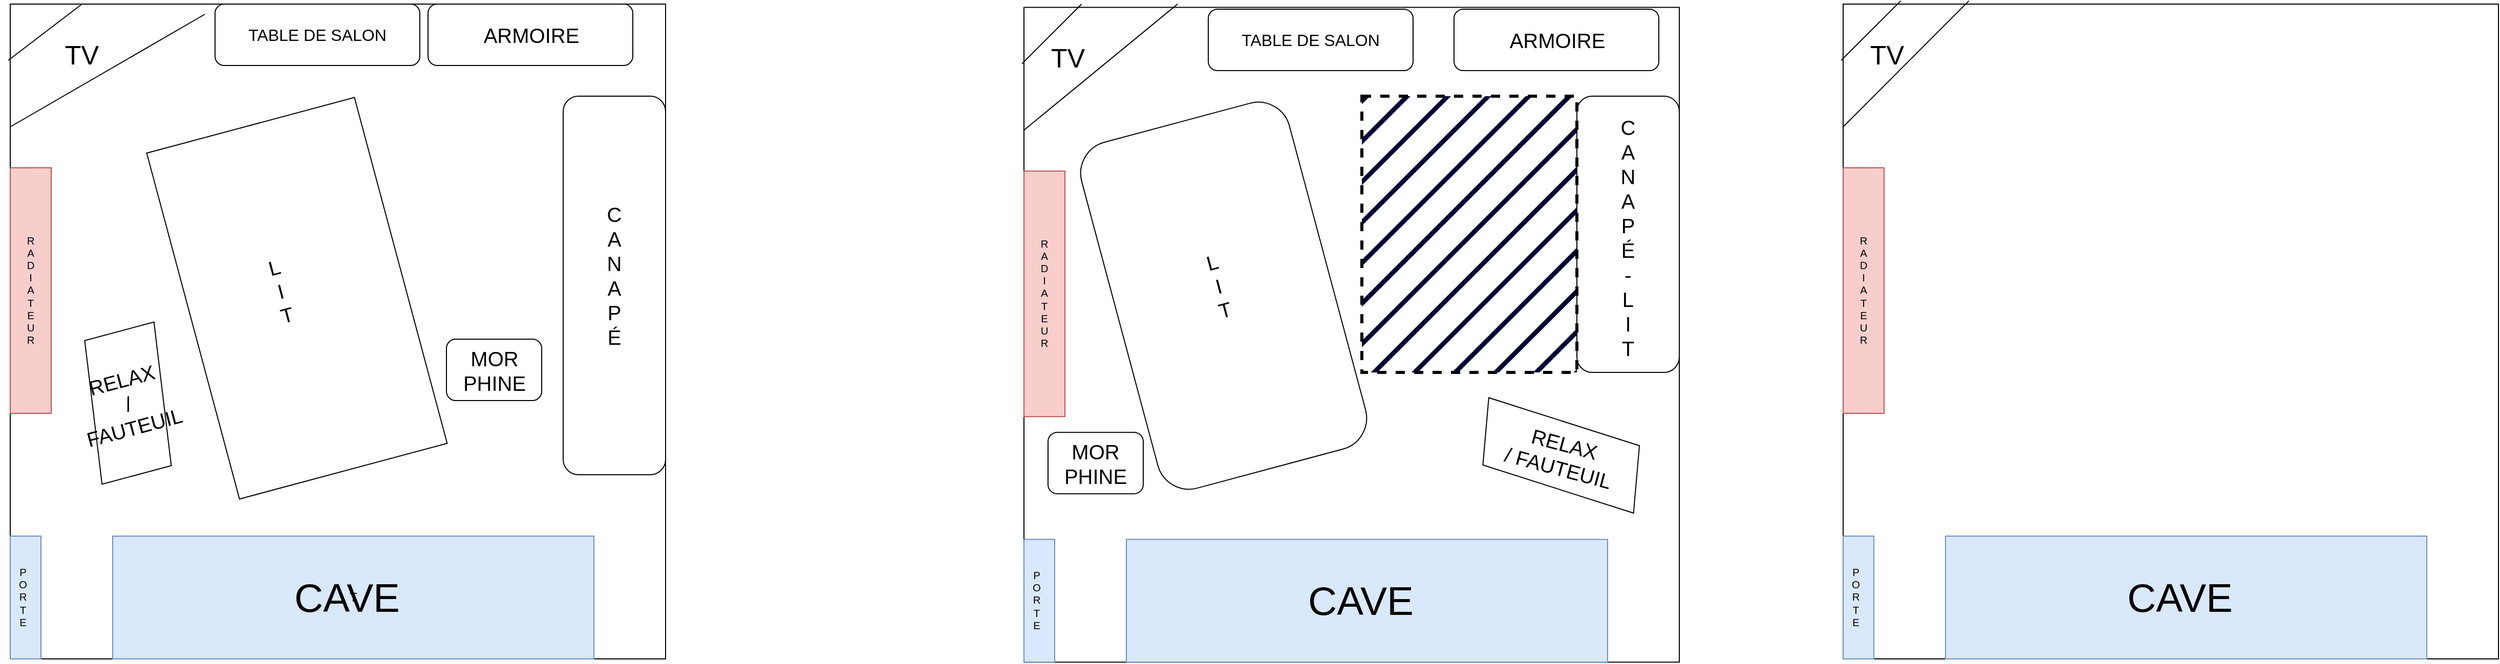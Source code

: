 <mxfile version="20.5.3" type="github">
  <diagram id="ERy5cmdqRieVJY0Wvs2K" name="Page-1">
    <mxGraphModel dx="1694" dy="1053" grid="1" gridSize="10" guides="1" tooltips="1" connect="1" arrows="1" fold="1" page="1" pageScale="1" pageWidth="850" pageHeight="1100" math="0" shadow="0">
      <root>
        <mxCell id="0" />
        <mxCell id="1" parent="0" />
        <mxCell id="TchNHPj4xIEFroDG848J-1" value="" style="whiteSpace=wrap;html=1;aspect=fixed;movable=0;resizable=0;rotatable=0;deletable=0;editable=0;connectable=0;" parent="1" vertex="1">
          <mxGeometry x="40" y="120" width="640" height="640" as="geometry" />
        </mxCell>
        <mxCell id="TchNHPj4xIEFroDG848J-2" value="" style="rounded=0;whiteSpace=wrap;html=1;fillColor=#dae8fc;strokeColor=#6c8ebf;" parent="1" vertex="1">
          <mxGeometry x="40" y="640" width="30" height="120" as="geometry" />
        </mxCell>
        <mxCell id="TchNHPj4xIEFroDG848J-3" value="T" style="rounded=0;whiteSpace=wrap;html=1;fillColor=#dae8fc;strokeColor=#6c8ebf;" parent="1" vertex="1">
          <mxGeometry x="140" y="640" width="470" height="120" as="geometry" />
        </mxCell>
        <mxCell id="TchNHPj4xIEFroDG848J-4" value="" style="rounded=0;whiteSpace=wrap;html=1;fillColor=#f8cecc;strokeColor=#b85450;" parent="1" vertex="1">
          <mxGeometry x="40" y="280" width="40" height="240" as="geometry" />
        </mxCell>
        <mxCell id="TchNHPj4xIEFroDG848J-6" value="" style="endArrow=none;html=1;rounded=0;" parent="1" edge="1">
          <mxGeometry width="50" height="50" relative="1" as="geometry">
            <mxPoint x="40" y="240" as="sourcePoint" />
            <mxPoint x="230" y="130" as="targetPoint" />
          </mxGeometry>
        </mxCell>
        <mxCell id="TchNHPj4xIEFroDG848J-10" value="" style="endArrow=none;html=1;rounded=0;exitX=-0.003;exitY=0.086;exitDx=0;exitDy=0;exitPerimeter=0;" parent="1" source="TchNHPj4xIEFroDG848J-1" edge="1">
          <mxGeometry width="50" height="50" relative="1" as="geometry">
            <mxPoint x="10" y="203.2" as="sourcePoint" />
            <mxPoint x="110" y="120" as="targetPoint" />
          </mxGeometry>
        </mxCell>
        <mxCell id="TchNHPj4xIEFroDG848J-11" value="&lt;font style=&quot;font-size: 26px;&quot;&gt;TV&lt;/font&gt;" style="text;html=1;strokeColor=none;fillColor=none;align=center;verticalAlign=middle;whiteSpace=wrap;rounded=0;" parent="1" vertex="1">
          <mxGeometry x="80" y="155" width="60" height="30" as="geometry" />
        </mxCell>
        <mxCell id="TchNHPj4xIEFroDG848J-26" value="&lt;font style=&quot;font-size: 38.9px;&quot;&gt;CAVE&lt;/font&gt;" style="text;html=1;strokeColor=none;fillColor=none;align=center;verticalAlign=middle;whiteSpace=wrap;rounded=0;fontSize=26;" parent="1" vertex="1">
          <mxGeometry x="274" y="686" width="190" height="30" as="geometry" />
        </mxCell>
        <mxCell id="TchNHPj4xIEFroDG848J-27" value="&lt;div style=&quot;font-size: 10.19px;&quot;&gt;&lt;font style=&quot;font-size: 10.19px;&quot;&gt;P&lt;/font&gt;&lt;/div&gt;&lt;div style=&quot;font-size: 10.19px;&quot;&gt;&lt;font style=&quot;font-size: 10.19px;&quot;&gt;O&lt;/font&gt;&lt;/div&gt;&lt;div style=&quot;font-size: 10.19px;&quot;&gt;&lt;font style=&quot;font-size: 10.19px;&quot;&gt;R&lt;/font&gt;&lt;/div&gt;&lt;div style=&quot;font-size: 10.19px;&quot;&gt;&lt;font style=&quot;font-size: 10.19px;&quot;&gt;T&lt;/font&gt;&lt;/div&gt;&lt;div style=&quot;font-size: 10.19px;&quot;&gt;&lt;font style=&quot;font-size: 10.19px;&quot;&gt;E&lt;/font&gt;&lt;/div&gt;" style="text;html=1;strokeColor=none;fillColor=none;align=center;verticalAlign=middle;whiteSpace=wrap;rounded=0;fontSize=38.9;" parent="1" vertex="1">
          <mxGeometry x="40" y="640" width="25" height="120" as="geometry" />
        </mxCell>
        <mxCell id="TchNHPj4xIEFroDG848J-28" value="&lt;div&gt;R&lt;/div&gt;&lt;div&gt;A&lt;/div&gt;&lt;div&gt;D&lt;/div&gt;&lt;div&gt;I&lt;/div&gt;&lt;div&gt;A&lt;/div&gt;&lt;div&gt;T&lt;/div&gt;&lt;div&gt;E&lt;/div&gt;&lt;div&gt;U&lt;/div&gt;&lt;div&gt;R&lt;br&gt;&lt;/div&gt;" style="text;html=1;strokeColor=none;fillColor=none;align=center;verticalAlign=middle;whiteSpace=wrap;rounded=0;fontSize=10.19;" parent="1" vertex="1">
          <mxGeometry x="30" y="385" width="60" height="30" as="geometry" />
        </mxCell>
        <mxCell id="TchNHPj4xIEFroDG848J-29" value="" style="whiteSpace=wrap;html=1;aspect=fixed;movable=0;resizable=0;rotatable=0;deletable=0;editable=0;connectable=0;" parent="1" vertex="1">
          <mxGeometry x="1030" y="123.2" width="640" height="640" as="geometry" />
        </mxCell>
        <mxCell id="TchNHPj4xIEFroDG848J-30" value="" style="rounded=0;whiteSpace=wrap;html=1;fillColor=#dae8fc;strokeColor=#6c8ebf;" parent="1" vertex="1">
          <mxGeometry x="1030" y="643.2" width="30" height="120" as="geometry" />
        </mxCell>
        <mxCell id="TchNHPj4xIEFroDG848J-31" value="" style="rounded=0;whiteSpace=wrap;html=1;fillColor=#dae8fc;strokeColor=#6c8ebf;" parent="1" vertex="1">
          <mxGeometry x="1130" y="643.2" width="470" height="120" as="geometry" />
        </mxCell>
        <mxCell id="TchNHPj4xIEFroDG848J-32" value="" style="rounded=0;whiteSpace=wrap;html=1;fillColor=#f8cecc;strokeColor=#b85450;" parent="1" vertex="1">
          <mxGeometry x="1030" y="283.2" width="40" height="240" as="geometry" />
        </mxCell>
        <mxCell id="TchNHPj4xIEFroDG848J-33" value="" style="endArrow=none;html=1;rounded=0;" parent="1" edge="1">
          <mxGeometry width="50" height="50" relative="1" as="geometry">
            <mxPoint x="1030" y="243.2" as="sourcePoint" />
            <mxPoint x="1180" y="120" as="targetPoint" />
          </mxGeometry>
        </mxCell>
        <mxCell id="TchNHPj4xIEFroDG848J-34" value="" style="endArrow=none;html=1;rounded=0;entryX=0.088;entryY=-0.005;entryDx=0;entryDy=0;entryPerimeter=0;exitX=-0.003;exitY=0.086;exitDx=0;exitDy=0;exitPerimeter=0;" parent="1" source="TchNHPj4xIEFroDG848J-29" target="TchNHPj4xIEFroDG848J-29" edge="1">
          <mxGeometry width="50" height="50" relative="1" as="geometry">
            <mxPoint x="1000" y="206.4" as="sourcePoint" />
            <mxPoint x="1122.88" y="83.2" as="targetPoint" />
          </mxGeometry>
        </mxCell>
        <mxCell id="TchNHPj4xIEFroDG848J-35" value="&lt;font style=&quot;font-size: 26px;&quot;&gt;TV&lt;/font&gt;" style="text;html=1;strokeColor=none;fillColor=none;align=center;verticalAlign=middle;whiteSpace=wrap;rounded=0;" parent="1" vertex="1">
          <mxGeometry x="1043" y="158.2" width="60" height="30" as="geometry" />
        </mxCell>
        <mxCell id="TchNHPj4xIEFroDG848J-36" value="&lt;font style=&quot;font-size: 38.9px;&quot;&gt;CAVE&lt;/font&gt;" style="text;html=1;strokeColor=none;fillColor=none;align=center;verticalAlign=middle;whiteSpace=wrap;rounded=0;fontSize=26;" parent="1" vertex="1">
          <mxGeometry x="1264" y="689.2" width="190" height="30" as="geometry" />
        </mxCell>
        <mxCell id="TchNHPj4xIEFroDG848J-37" value="&lt;div style=&quot;font-size: 10.19px;&quot;&gt;&lt;font style=&quot;font-size: 10.19px;&quot;&gt;P&lt;/font&gt;&lt;/div&gt;&lt;div style=&quot;font-size: 10.19px;&quot;&gt;&lt;font style=&quot;font-size: 10.19px;&quot;&gt;O&lt;/font&gt;&lt;/div&gt;&lt;div style=&quot;font-size: 10.19px;&quot;&gt;&lt;font style=&quot;font-size: 10.19px;&quot;&gt;R&lt;/font&gt;&lt;/div&gt;&lt;div style=&quot;font-size: 10.19px;&quot;&gt;&lt;font style=&quot;font-size: 10.19px;&quot;&gt;T&lt;/font&gt;&lt;/div&gt;&lt;div style=&quot;font-size: 10.19px;&quot;&gt;&lt;font style=&quot;font-size: 10.19px;&quot;&gt;E&lt;/font&gt;&lt;/div&gt;" style="text;html=1;strokeColor=none;fillColor=none;align=center;verticalAlign=middle;whiteSpace=wrap;rounded=0;fontSize=38.9;" parent="1" vertex="1">
          <mxGeometry x="1030" y="643.2" width="25" height="120" as="geometry" />
        </mxCell>
        <mxCell id="TchNHPj4xIEFroDG848J-38" value="&lt;div&gt;R&lt;/div&gt;&lt;div&gt;A&lt;/div&gt;&lt;div&gt;D&lt;/div&gt;&lt;div&gt;I&lt;/div&gt;&lt;div&gt;A&lt;/div&gt;&lt;div&gt;T&lt;/div&gt;&lt;div&gt;E&lt;/div&gt;&lt;div&gt;U&lt;/div&gt;&lt;div&gt;R&lt;br&gt;&lt;/div&gt;" style="text;html=1;strokeColor=none;fillColor=none;align=center;verticalAlign=middle;whiteSpace=wrap;rounded=0;fontSize=10.19;" parent="1" vertex="1">
          <mxGeometry x="1020" y="388.2" width="60" height="30" as="geometry" />
        </mxCell>
        <mxCell id="TchNHPj4xIEFroDG848J-39" value="" style="whiteSpace=wrap;html=1;aspect=fixed;" parent="1" vertex="1">
          <mxGeometry x="1830" y="120.0" width="640" height="640" as="geometry" />
        </mxCell>
        <mxCell id="TchNHPj4xIEFroDG848J-40" value="" style="rounded=0;whiteSpace=wrap;html=1;fillColor=#dae8fc;strokeColor=#6c8ebf;" parent="1" vertex="1">
          <mxGeometry x="1830" y="640" width="30" height="120" as="geometry" />
        </mxCell>
        <mxCell id="TchNHPj4xIEFroDG848J-41" value="" style="rounded=0;whiteSpace=wrap;html=1;fillColor=#dae8fc;strokeColor=#6c8ebf;" parent="1" vertex="1">
          <mxGeometry x="1930" y="640" width="470" height="120" as="geometry" />
        </mxCell>
        <mxCell id="TchNHPj4xIEFroDG848J-42" value="" style="rounded=0;whiteSpace=wrap;html=1;fillColor=#f8cecc;strokeColor=#b85450;" parent="1" vertex="1">
          <mxGeometry x="1830" y="280" width="40" height="240" as="geometry" />
        </mxCell>
        <mxCell id="TchNHPj4xIEFroDG848J-43" value="" style="endArrow=none;html=1;rounded=0;entryX=0.192;entryY=-0.005;entryDx=0;entryDy=0;entryPerimeter=0;" parent="1" target="TchNHPj4xIEFroDG848J-39" edge="1">
          <mxGeometry width="50" height="50" relative="1" as="geometry">
            <mxPoint x="1830" y="240.0" as="sourcePoint" />
            <mxPoint x="1880" y="190" as="targetPoint" />
          </mxGeometry>
        </mxCell>
        <mxCell id="TchNHPj4xIEFroDG848J-44" value="" style="endArrow=none;html=1;rounded=0;entryX=0.088;entryY=-0.005;entryDx=0;entryDy=0;entryPerimeter=0;exitX=-0.003;exitY=0.086;exitDx=0;exitDy=0;exitPerimeter=0;" parent="1" source="TchNHPj4xIEFroDG848J-39" target="TchNHPj4xIEFroDG848J-39" edge="1">
          <mxGeometry width="50" height="50" relative="1" as="geometry">
            <mxPoint x="1800" y="203.2" as="sourcePoint" />
            <mxPoint x="1922.88" y="80.0" as="targetPoint" />
          </mxGeometry>
        </mxCell>
        <mxCell id="TchNHPj4xIEFroDG848J-45" value="&lt;font style=&quot;font-size: 26px;&quot;&gt;TV&lt;/font&gt;" style="text;html=1;strokeColor=none;fillColor=none;align=center;verticalAlign=middle;whiteSpace=wrap;rounded=0;" parent="1" vertex="1">
          <mxGeometry x="1843" y="155" width="60" height="30" as="geometry" />
        </mxCell>
        <mxCell id="TchNHPj4xIEFroDG848J-46" value="&lt;font style=&quot;font-size: 38.9px;&quot;&gt;CAVE&lt;/font&gt;" style="text;html=1;strokeColor=none;fillColor=none;align=center;verticalAlign=middle;whiteSpace=wrap;rounded=0;fontSize=26;" parent="1" vertex="1">
          <mxGeometry x="2064" y="686" width="190" height="30" as="geometry" />
        </mxCell>
        <mxCell id="TchNHPj4xIEFroDG848J-47" value="&lt;div style=&quot;font-size: 10.19px;&quot;&gt;&lt;font style=&quot;font-size: 10.19px;&quot;&gt;P&lt;/font&gt;&lt;/div&gt;&lt;div style=&quot;font-size: 10.19px;&quot;&gt;&lt;font style=&quot;font-size: 10.19px;&quot;&gt;O&lt;/font&gt;&lt;/div&gt;&lt;div style=&quot;font-size: 10.19px;&quot;&gt;&lt;font style=&quot;font-size: 10.19px;&quot;&gt;R&lt;/font&gt;&lt;/div&gt;&lt;div style=&quot;font-size: 10.19px;&quot;&gt;&lt;font style=&quot;font-size: 10.19px;&quot;&gt;T&lt;/font&gt;&lt;/div&gt;&lt;div style=&quot;font-size: 10.19px;&quot;&gt;&lt;font style=&quot;font-size: 10.19px;&quot;&gt;E&lt;/font&gt;&lt;/div&gt;" style="text;html=1;strokeColor=none;fillColor=none;align=center;verticalAlign=middle;whiteSpace=wrap;rounded=0;fontSize=38.9;" parent="1" vertex="1">
          <mxGeometry x="1830" y="640" width="25" height="120" as="geometry" />
        </mxCell>
        <mxCell id="TchNHPj4xIEFroDG848J-48" value="&lt;div&gt;R&lt;/div&gt;&lt;div&gt;A&lt;/div&gt;&lt;div&gt;D&lt;/div&gt;&lt;div&gt;I&lt;/div&gt;&lt;div&gt;A&lt;/div&gt;&lt;div&gt;T&lt;/div&gt;&lt;div&gt;E&lt;/div&gt;&lt;div&gt;U&lt;/div&gt;&lt;div&gt;R&lt;br&gt;&lt;/div&gt;" style="text;html=1;strokeColor=none;fillColor=none;align=center;verticalAlign=middle;whiteSpace=wrap;rounded=0;fontSize=10.19;" parent="1" vertex="1">
          <mxGeometry x="1820" y="385" width="60" height="30" as="geometry" />
        </mxCell>
        <mxCell id="TchNHPj4xIEFroDG848J-59" value="" style="rounded=1;whiteSpace=wrap;html=1;fontSize=10.19;" parent="1" vertex="1">
          <mxGeometry x="1210" y="125" width="200" height="60" as="geometry" />
        </mxCell>
        <mxCell id="TchNHPj4xIEFroDG848J-60" value="" style="shape=parallelogram;perimeter=parallelogramPerimeter;whiteSpace=wrap;html=1;fixedSize=1;fontSize=10.19;rotation=-15;" parent="1" vertex="1">
          <mxGeometry x="110" y="440" width="90" height="140" as="geometry" />
        </mxCell>
        <mxCell id="TchNHPj4xIEFroDG848J-61" value="" style="rounded=1;whiteSpace=wrap;html=1;fontSize=10.19;" parent="1" vertex="1">
          <mxGeometry x="448" y="120" width="200" height="60" as="geometry" />
        </mxCell>
        <mxCell id="TchNHPj4xIEFroDG848J-62" value="" style="rounded=1;whiteSpace=wrap;html=1;fontSize=10.19;" parent="1" vertex="1">
          <mxGeometry x="580" y="210" width="100" height="370" as="geometry" />
        </mxCell>
        <mxCell id="TchNHPj4xIEFroDG848J-63" value="&lt;font style=&quot;font-size: 16px;&quot;&gt;TABLE DE SALON&lt;br style=&quot;font-size: 16px;&quot;&gt;&lt;/font&gt;" style="text;html=1;strokeColor=none;fillColor=default;align=center;verticalAlign=middle;whiteSpace=wrap;rounded=1;fontSize=10.19;" parent="1" vertex="1">
          <mxGeometry x="1230" y="140" width="160" height="30" as="geometry" />
        </mxCell>
        <mxCell id="TchNHPj4xIEFroDG848J-64" value="&lt;font style=&quot;font-size: 20px;&quot;&gt;ARMOIRE&lt;/font&gt;" style="text;html=1;strokeColor=none;fillColor=none;align=center;verticalAlign=middle;whiteSpace=wrap;rounded=0;fontSize=10.19;" parent="1" vertex="1">
          <mxGeometry x="469" y="135" width="160" height="30" as="geometry" />
        </mxCell>
        <mxCell id="TchNHPj4xIEFroDG848J-65" value="&lt;div&gt;RELAX&lt;/div&gt;&lt;div&gt;/&lt;br&gt;&lt;/div&gt;&lt;div&gt;FAUTEUIL&lt;br&gt;&lt;/div&gt;" style="text;html=1;strokeColor=none;fillColor=none;align=center;verticalAlign=middle;whiteSpace=wrap;rounded=0;fontSize=20;rotation=-15;" parent="1" vertex="1">
          <mxGeometry x="130" y="450" width="50" height="120" as="geometry" />
        </mxCell>
        <mxCell id="TchNHPj4xIEFroDG848J-66" value="" style="rounded=1;whiteSpace=wrap;html=1;fontSize=20;arcSize=0;rotation=-15;" parent="1" vertex="1">
          <mxGeometry x="215" y="232.5" width="210" height="350" as="geometry" />
        </mxCell>
        <mxCell id="TchNHPj4xIEFroDG848J-67" value="&lt;div&gt;L&lt;/div&gt;&lt;div&gt;I&lt;/div&gt;&lt;div&gt;T&lt;br&gt;&lt;/div&gt;" style="text;html=1;strokeColor=none;fillColor=none;align=center;verticalAlign=middle;whiteSpace=wrap;rounded=0;fontSize=20;rotation=-15;" parent="1" vertex="1">
          <mxGeometry x="274" y="332.5" width="60" height="135" as="geometry" />
        </mxCell>
        <mxCell id="TchNHPj4xIEFroDG848J-69" value="&lt;div&gt;C&lt;/div&gt;&lt;div&gt;A&lt;/div&gt;&lt;div&gt;N&lt;/div&gt;&lt;div&gt;A&lt;/div&gt;&lt;div&gt;P&lt;/div&gt;&lt;div&gt;É&lt;br&gt;&lt;/div&gt;" style="text;html=1;strokeColor=none;fillColor=none;align=center;verticalAlign=middle;whiteSpace=wrap;rounded=0;fontSize=20;" parent="1" vertex="1">
          <mxGeometry x="600" y="246.4" width="60" height="276.8" as="geometry" />
        </mxCell>
        <mxCell id="TchNHPj4xIEFroDG848J-70" value="" style="rounded=1;whiteSpace=wrap;html=1;fontSize=20;" parent="1" vertex="1">
          <mxGeometry x="466" y="447.5" width="93" height="60" as="geometry" />
        </mxCell>
        <mxCell id="TchNHPj4xIEFroDG848J-73" value="&lt;div&gt;MOR&lt;/div&gt;&lt;div&gt;PHINE&lt;/div&gt;" style="text;html=1;strokeColor=none;fillColor=none;align=center;verticalAlign=middle;whiteSpace=wrap;rounded=0;fontSize=20;" parent="1" vertex="1">
          <mxGeometry x="482.5" y="462.5" width="60" height="30" as="geometry" />
        </mxCell>
        <mxCell id="TchNHPj4xIEFroDG848J-74" value="" style="rounded=1;whiteSpace=wrap;html=1;fontSize=20;rotation=-15;" parent="1" vertex="1">
          <mxGeometry x="1120" y="230" width="210" height="350" as="geometry" />
        </mxCell>
        <mxCell id="TchNHPj4xIEFroDG848J-75" value="&lt;div&gt;L&lt;/div&gt;&lt;div&gt;I&lt;/div&gt;&lt;div&gt;T&lt;br&gt;&lt;/div&gt;" style="text;html=1;strokeColor=none;fillColor=none;align=center;verticalAlign=middle;whiteSpace=wrap;rounded=0;fontSize=20;rotation=-15;" parent="1" vertex="1">
          <mxGeometry x="1190" y="327.5" width="60" height="135" as="geometry" />
        </mxCell>
        <mxCell id="TchNHPj4xIEFroDG848J-78" value="" style="rounded=1;whiteSpace=wrap;html=1;fontSize=20;" parent="1" vertex="1">
          <mxGeometry x="1053.5" y="538.59" width="93" height="60" as="geometry" />
        </mxCell>
        <mxCell id="TchNHPj4xIEFroDG848J-79" value="&lt;div&gt;MOR&lt;/div&gt;&lt;div&gt;PHINE&lt;/div&gt;" style="text;html=1;strokeColor=none;fillColor=none;align=center;verticalAlign=middle;whiteSpace=wrap;rounded=0;fontSize=20;" parent="1" vertex="1">
          <mxGeometry x="1070" y="553.59" width="60" height="30" as="geometry" />
        </mxCell>
        <mxCell id="TchNHPj4xIEFroDG848J-80" value="" style="rounded=1;whiteSpace=wrap;html=1;fontSize=10.19;" parent="1" vertex="1">
          <mxGeometry x="1450" y="125" width="200" height="60" as="geometry" />
        </mxCell>
        <mxCell id="TchNHPj4xIEFroDG848J-81" value="&lt;font style=&quot;font-size: 20px;&quot;&gt;ARMOIRE&lt;/font&gt;" style="text;html=1;strokeColor=none;fillColor=none;align=center;verticalAlign=middle;whiteSpace=wrap;rounded=0;fontSize=10.19;" parent="1" vertex="1">
          <mxGeometry x="1471" y="140" width="160" height="30" as="geometry" />
        </mxCell>
        <mxCell id="TchNHPj4xIEFroDG848J-85" value="" style="rounded=1;whiteSpace=wrap;html=1;fontSize=10.19;" parent="1" vertex="1">
          <mxGeometry x="1570" y="210" width="100" height="270" as="geometry" />
        </mxCell>
        <mxCell id="TchNHPj4xIEFroDG848J-86" value="&lt;div style=&quot;font-size: 20px;&quot;&gt;&lt;font style=&quot;font-size: 20px;&quot;&gt;C&lt;/font&gt;&lt;/div&gt;&lt;div style=&quot;font-size: 20px;&quot;&gt;&lt;font style=&quot;font-size: 20px;&quot;&gt;A&lt;/font&gt;&lt;/div&gt;&lt;div style=&quot;font-size: 20px;&quot;&gt;&lt;font style=&quot;font-size: 20px;&quot;&gt;N&lt;/font&gt;&lt;/div&gt;&lt;div style=&quot;font-size: 20px;&quot;&gt;&lt;font style=&quot;font-size: 20px;&quot;&gt;A&lt;/font&gt;&lt;/div&gt;&lt;div style=&quot;font-size: 20px;&quot;&gt;&lt;font style=&quot;font-size: 20px;&quot;&gt;P&lt;/font&gt;&lt;/div&gt;&lt;div style=&quot;font-size: 20px;&quot;&gt;&lt;font style=&quot;font-size: 20px;&quot;&gt;É&lt;br style=&quot;font-size: 20px;&quot;&gt;&lt;/font&gt;&lt;/div&gt;&lt;div style=&quot;font-size: 20px;&quot;&gt;&lt;font style=&quot;font-size: 20px;&quot;&gt;-&lt;/font&gt;&lt;/div&gt;&lt;div style=&quot;font-size: 20px;&quot;&gt;&lt;font style=&quot;font-size: 20px;&quot;&gt;L&lt;/font&gt;&lt;/div&gt;&lt;div style=&quot;font-size: 20px;&quot;&gt;&lt;font style=&quot;font-size: 20px;&quot;&gt;I&lt;/font&gt;&lt;/div&gt;&lt;div style=&quot;font-size: 20px;&quot;&gt;&lt;font style=&quot;font-size: 20px;&quot;&gt;T&lt;br style=&quot;font-size: 20px;&quot;&gt;&lt;/font&gt;&lt;/div&gt;" style="text;html=1;strokeColor=none;fillColor=none;align=center;verticalAlign=middle;whiteSpace=wrap;rounded=0;fontSize=20;" parent="1" vertex="1">
          <mxGeometry x="1590" y="232.5" width="60" height="230" as="geometry" />
        </mxCell>
        <mxCell id="TchNHPj4xIEFroDG848J-88" value="" style="rounded=0;whiteSpace=wrap;html=1;strokeColor=default;fontFamily=Helvetica;fontSize=20;fontColor=default;fillColor=#000033;dashed=1;strokeWidth=3;fillStyle=hatch;" parent="1" vertex="1">
          <mxGeometry x="1360" y="210" width="210" height="270" as="geometry" />
        </mxCell>
        <mxCell id="WkIkqAgkAF1c_FRq6uk9-3" value="" style="shape=parallelogram;perimeter=parallelogramPerimeter;whiteSpace=wrap;html=1;fixedSize=1;strokeColor=default;fontFamily=Helvetica;fontSize=20;fontColor=default;fillColor=default;direction=north;rotation=5;size=33.94;" vertex="1" parent="1">
          <mxGeometry x="1479.3" y="511.09" width="150.65" height="100" as="geometry" />
        </mxCell>
        <mxCell id="WkIkqAgkAF1c_FRq6uk9-4" value="&lt;div&gt;RELAX&lt;/div&gt;&lt;div&gt;/ FAUTEUIL&lt;br&gt;&lt;/div&gt;" style="text;html=1;strokeColor=none;fillColor=none;align=center;verticalAlign=middle;whiteSpace=wrap;rounded=0;fontSize=20;rotation=15;" vertex="1" parent="1">
          <mxGeometry x="1484.63" y="538.59" width="140" height="45" as="geometry" />
        </mxCell>
        <mxCell id="WkIkqAgkAF1c_FRq6uk9-9" value="" style="rounded=1;whiteSpace=wrap;html=1;fontSize=10.19;" vertex="1" parent="1">
          <mxGeometry x="240" y="120" width="200" height="60" as="geometry" />
        </mxCell>
        <mxCell id="WkIkqAgkAF1c_FRq6uk9-10" value="&lt;font style=&quot;font-size: 16px;&quot;&gt;TABLE DE SALON&lt;br style=&quot;font-size: 16px;&quot;&gt;&lt;/font&gt;" style="text;html=1;strokeColor=none;fillColor=default;align=center;verticalAlign=middle;whiteSpace=wrap;rounded=1;fontSize=10.19;" vertex="1" parent="1">
          <mxGeometry x="260" y="135" width="160" height="30" as="geometry" />
        </mxCell>
      </root>
    </mxGraphModel>
  </diagram>
</mxfile>

